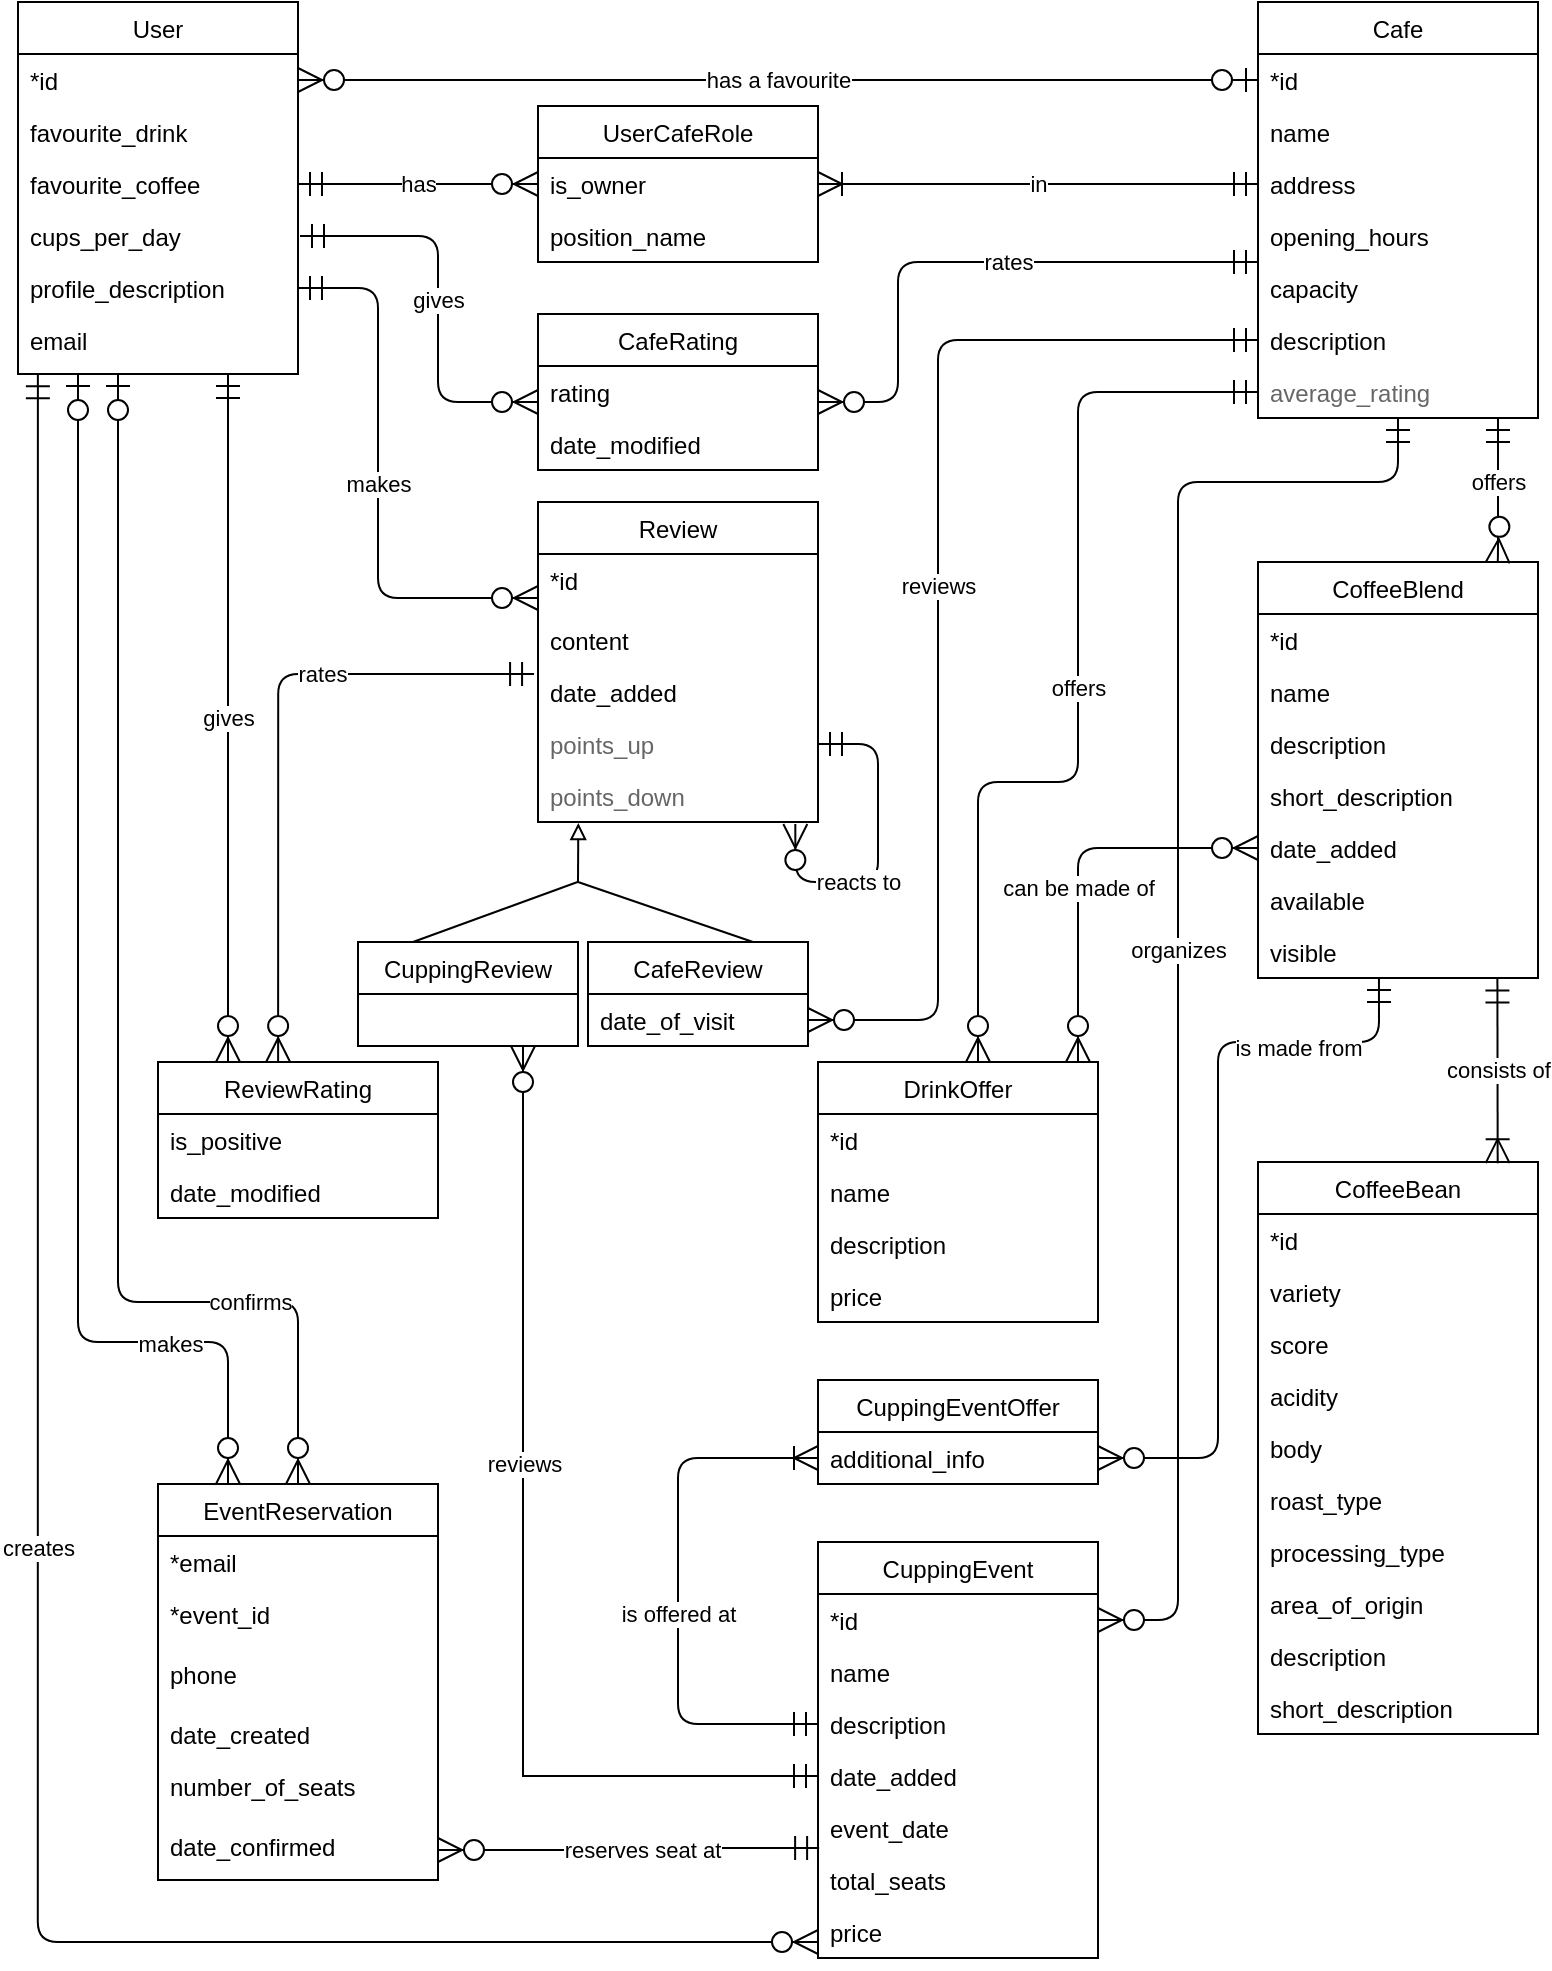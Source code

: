 <mxfile version="14.6.6" type="google"><diagram name="Page-1" id="c4acf3e9-155e-7222-9cf6-157b1a14988f"><mxGraphModel dx="1360" dy="802" grid="1" gridSize="10" guides="1" tooltips="1" connect="1" arrows="1" fold="1" page="1" pageScale="1" pageWidth="827" pageHeight="1169" background="#ffffff" math="0" shadow="0"><root><mxCell id="0"/><mxCell id="1" parent="0"/><mxCell id="50JKnT3aeyhwRLPUr6vI-13" style="edgeStyle=orthogonalEdgeStyle;rounded=1;orthogonalLoop=1;jettySize=auto;html=1;entryX=0.5;entryY=0;entryDx=0;entryDy=0;startArrow=ERzeroToOne;startFill=1;startSize=10;endArrow=ERzeroToMany;endFill=1;endSize=10;" parent="1" source="7lsXXd2nCeUwSdJHQIFF-2" target="50JKnT3aeyhwRLPUr6vI-5" edge="1"><mxGeometry relative="1" as="geometry"><Array as="points"><mxPoint x="70" y="670"/><mxPoint x="160" y="670"/></Array></mxGeometry></mxCell><mxCell id="50JKnT3aeyhwRLPUr6vI-15" value="confirms" style="edgeLabel;html=1;align=center;verticalAlign=middle;resizable=0;points=[];" parent="50JKnT3aeyhwRLPUr6vI-13" vertex="1" connectable="0"><mxGeometry x="0.65" y="-2" relative="1" as="geometry"><mxPoint x="-2.47" y="-2.0" as="offset"/></mxGeometry></mxCell><mxCell id="50JKnT3aeyhwRLPUr6vI-14" style="edgeStyle=orthogonalEdgeStyle;rounded=1;orthogonalLoop=1;jettySize=auto;html=1;entryX=0.25;entryY=0;entryDx=0;entryDy=0;startArrow=ERzeroToOne;startFill=1;startSize=10;endArrow=ERzeroToMany;endFill=1;endSize=10;" parent="1" source="7lsXXd2nCeUwSdJHQIFF-2" target="50JKnT3aeyhwRLPUr6vI-5" edge="1"><mxGeometry relative="1" as="geometry"><Array as="points"><mxPoint x="50" y="690"/><mxPoint x="125" y="690"/></Array></mxGeometry></mxCell><mxCell id="50JKnT3aeyhwRLPUr6vI-16" value="makes" style="edgeLabel;html=1;align=center;verticalAlign=middle;resizable=0;points=[];" parent="50JKnT3aeyhwRLPUr6vI-14" vertex="1" connectable="0"><mxGeometry x="0.594" y="-3" relative="1" as="geometry"><mxPoint x="28.12" y="-2" as="offset"/></mxGeometry></mxCell><mxCell id="7lsXXd2nCeUwSdJHQIFF-2" value="User" style="swimlane;fontStyle=0;childLayout=stackLayout;horizontal=1;startSize=26;fillColor=none;horizontalStack=0;resizeParent=1;resizeParentMax=0;resizeLast=0;collapsible=1;marginBottom=0;" parent="1" vertex="1"><mxGeometry x="20" y="20" width="140" height="186" as="geometry"/></mxCell><mxCell id="7lsXXd2nCeUwSdJHQIFF-3" value="*id" style="text;strokeColor=none;fillColor=none;align=left;verticalAlign=top;spacingLeft=4;spacingRight=4;overflow=hidden;rotatable=0;points=[[0,0.5],[1,0.5]];portConstraint=eastwest;" parent="7lsXXd2nCeUwSdJHQIFF-2" vertex="1"><mxGeometry y="26" width="140" height="26" as="geometry"/></mxCell><mxCell id="7lsXXd2nCeUwSdJHQIFF-5" value="favourite_drink" style="text;strokeColor=none;fillColor=none;align=left;verticalAlign=top;spacingLeft=4;spacingRight=4;overflow=hidden;rotatable=0;points=[[0,0.5],[1,0.5]];portConstraint=eastwest;" parent="7lsXXd2nCeUwSdJHQIFF-2" vertex="1"><mxGeometry y="52" width="140" height="26" as="geometry"/></mxCell><mxCell id="7lsXXd2nCeUwSdJHQIFF-6" value="favourite_coffee" style="text;strokeColor=none;fillColor=none;align=left;verticalAlign=top;spacingLeft=4;spacingRight=4;overflow=hidden;rotatable=0;points=[[0,0.5],[1,0.5]];portConstraint=eastwest;" parent="7lsXXd2nCeUwSdJHQIFF-2" vertex="1"><mxGeometry y="78" width="140" height="26" as="geometry"/></mxCell><mxCell id="7lsXXd2nCeUwSdJHQIFF-7" value="cups_per_day" style="text;strokeColor=none;fillColor=none;align=left;verticalAlign=top;spacingLeft=4;spacingRight=4;overflow=hidden;rotatable=0;points=[[0,0.5],[1,0.5]];portConstraint=eastwest;" parent="7lsXXd2nCeUwSdJHQIFF-2" vertex="1"><mxGeometry y="104" width="140" height="26" as="geometry"/></mxCell><mxCell id="7lsXXd2nCeUwSdJHQIFF-8" value="profile_description&#10;" style="text;strokeColor=none;fillColor=none;align=left;verticalAlign=top;spacingLeft=4;spacingRight=4;overflow=hidden;rotatable=0;points=[[0,0.5],[1,0.5]];portConstraint=eastwest;" parent="7lsXXd2nCeUwSdJHQIFF-2" vertex="1"><mxGeometry y="130" width="140" height="26" as="geometry"/></mxCell><mxCell id="50JKnT3aeyhwRLPUr6vI-21" value="email" style="text;strokeColor=none;fillColor=none;spacingLeft=4;spacingRight=4;overflow=hidden;rotatable=0;points=[[0,0.5],[1,0.5]];portConstraint=eastwest;fontSize=12;" parent="7lsXXd2nCeUwSdJHQIFF-2" vertex="1"><mxGeometry y="156" width="140" height="30" as="geometry"/></mxCell><mxCell id="7lsXXd2nCeUwSdJHQIFF-10" value="Cafe" style="swimlane;fontStyle=0;childLayout=stackLayout;horizontal=1;startSize=26;fillColor=none;horizontalStack=0;resizeParent=1;resizeParentMax=0;resizeLast=0;collapsible=1;marginBottom=0;" parent="1" vertex="1"><mxGeometry x="640" y="20" width="140" height="208" as="geometry"/></mxCell><mxCell id="7lsXXd2nCeUwSdJHQIFF-11" value="*id" style="text;strokeColor=none;fillColor=none;align=left;verticalAlign=top;spacingLeft=4;spacingRight=4;overflow=hidden;rotatable=0;points=[[0,0.5],[1,0.5]];portConstraint=eastwest;" parent="7lsXXd2nCeUwSdJHQIFF-10" vertex="1"><mxGeometry y="26" width="140" height="26" as="geometry"/></mxCell><mxCell id="7lsXXd2nCeUwSdJHQIFF-84" value="name" style="text;strokeColor=none;fillColor=none;align=left;verticalAlign=top;spacingLeft=4;spacingRight=4;overflow=hidden;rotatable=0;points=[[0,0.5],[1,0.5]];portConstraint=eastwest;" parent="7lsXXd2nCeUwSdJHQIFF-10" vertex="1"><mxGeometry y="52" width="140" height="26" as="geometry"/></mxCell><mxCell id="7lsXXd2nCeUwSdJHQIFF-12" value="address" style="text;strokeColor=none;fillColor=none;align=left;verticalAlign=top;spacingLeft=4;spacingRight=4;overflow=hidden;rotatable=0;points=[[0,0.5],[1,0.5]];portConstraint=eastwest;" parent="7lsXXd2nCeUwSdJHQIFF-10" vertex="1"><mxGeometry y="78" width="140" height="26" as="geometry"/></mxCell><mxCell id="7lsXXd2nCeUwSdJHQIFF-13" value="opening_hours" style="text;strokeColor=none;fillColor=none;align=left;verticalAlign=top;spacingLeft=4;spacingRight=4;overflow=hidden;rotatable=0;points=[[0,0.5],[1,0.5]];portConstraint=eastwest;" parent="7lsXXd2nCeUwSdJHQIFF-10" vertex="1"><mxGeometry y="104" width="140" height="26" as="geometry"/></mxCell><mxCell id="7lsXXd2nCeUwSdJHQIFF-14" value="capacity" style="text;strokeColor=none;fillColor=none;align=left;verticalAlign=top;spacingLeft=4;spacingRight=4;overflow=hidden;rotatable=0;points=[[0,0.5],[1,0.5]];portConstraint=eastwest;" parent="7lsXXd2nCeUwSdJHQIFF-10" vertex="1"><mxGeometry y="130" width="140" height="26" as="geometry"/></mxCell><mxCell id="7lsXXd2nCeUwSdJHQIFF-15" value="description" style="text;strokeColor=none;fillColor=none;align=left;verticalAlign=top;spacingLeft=4;spacingRight=4;overflow=hidden;rotatable=0;points=[[0,0.5],[1,0.5]];portConstraint=eastwest;" parent="7lsXXd2nCeUwSdJHQIFF-10" vertex="1"><mxGeometry y="156" width="140" height="26" as="geometry"/></mxCell><mxCell id="7lsXXd2nCeUwSdJHQIFF-16" value="average_rating" style="text;strokeColor=none;fillColor=none;align=left;verticalAlign=top;spacingLeft=4;spacingRight=4;overflow=hidden;rotatable=0;points=[[0,0.5],[1,0.5]];portConstraint=eastwest;labelBackgroundColor=none;fontColor=#666666;" parent="7lsXXd2nCeUwSdJHQIFF-10" vertex="1"><mxGeometry y="182" width="140" height="26" as="geometry"/></mxCell><mxCell id="7lsXXd2nCeUwSdJHQIFF-21" value="has a favourite" style="endArrow=ERzeroToOne;html=1;endSize=10;startArrow=ERzeroToMany;startSize=10;startFill=1;edgeStyle=orthogonalEdgeStyle;endFill=1;exitX=1;exitY=0.5;exitDx=0;exitDy=0;entryX=0;entryY=0.5;entryDx=0;entryDy=0;" parent="1" source="7lsXXd2nCeUwSdJHQIFF-3" target="7lsXXd2nCeUwSdJHQIFF-11" edge="1"><mxGeometry relative="1" as="geometry"><mxPoint x="190" y="260" as="sourcePoint"/><mxPoint x="350" y="260" as="targetPoint"/></mxGeometry></mxCell><mxCell id="7lsXXd2nCeUwSdJHQIFF-24" value="UserCafeRole" style="swimlane;fontStyle=0;childLayout=stackLayout;horizontal=1;startSize=26;fillColor=none;horizontalStack=0;resizeParent=1;resizeParentMax=0;resizeLast=0;collapsible=1;marginBottom=0;" parent="1" vertex="1"><mxGeometry x="280" y="72" width="140" height="78" as="geometry"/></mxCell><mxCell id="7lsXXd2nCeUwSdJHQIFF-25" value="is_owner" style="text;strokeColor=none;fillColor=none;align=left;verticalAlign=top;spacingLeft=4;spacingRight=4;overflow=hidden;rotatable=0;points=[[0,0.5],[1,0.5]];portConstraint=eastwest;" parent="7lsXXd2nCeUwSdJHQIFF-24" vertex="1"><mxGeometry y="26" width="140" height="26" as="geometry"/></mxCell><mxCell id="oNpslmsnGAm1RVCP6RWA-1" value="position_name" style="text;strokeColor=none;fillColor=none;align=left;verticalAlign=top;spacingLeft=4;spacingRight=4;overflow=hidden;rotatable=0;points=[[0,0.5],[1,0.5]];portConstraint=eastwest;" parent="7lsXXd2nCeUwSdJHQIFF-24" vertex="1"><mxGeometry y="52" width="140" height="26" as="geometry"/></mxCell><mxCell id="7lsXXd2nCeUwSdJHQIFF-34" value="has" style="endArrow=ERzeroToMany;html=1;edgeStyle=orthogonalEdgeStyle;entryX=0;entryY=0.5;entryDx=0;entryDy=0;exitX=1;exitY=0.5;exitDx=0;exitDy=0;endFill=1;startArrow=ERmandOne;startFill=0;endSize=10;startSize=10;" parent="1" source="7lsXXd2nCeUwSdJHQIFF-6" target="7lsXXd2nCeUwSdJHQIFF-25" edge="1"><mxGeometry relative="1" as="geometry"><mxPoint x="160" y="160" as="sourcePoint"/><mxPoint x="200" y="190" as="targetPoint"/><Array as="points"><mxPoint x="240" y="111"/><mxPoint x="240" y="111"/></Array></mxGeometry></mxCell><mxCell id="7lsXXd2nCeUwSdJHQIFF-37" value="in" style="endArrow=ERmandOne;html=1;edgeStyle=orthogonalEdgeStyle;entryX=0;entryY=0.5;entryDx=0;entryDy=0;exitX=1;exitY=0.5;exitDx=0;exitDy=0;startArrow=ERoneToMany;startFill=0;endFill=0;endSize=10;startSize=10;" parent="1" source="7lsXXd2nCeUwSdJHQIFF-25" target="7lsXXd2nCeUwSdJHQIFF-12" edge="1"><mxGeometry relative="1" as="geometry"><mxPoint x="390" y="200" as="sourcePoint"/><mxPoint x="224.667" y="173" as="targetPoint"/><Array as="points"><mxPoint x="500" y="111"/><mxPoint x="500" y="111"/></Array></mxGeometry></mxCell><mxCell id="7lsXXd2nCeUwSdJHQIFF-42" value="CafeRating" style="swimlane;fontStyle=0;childLayout=stackLayout;horizontal=1;startSize=26;fillColor=none;horizontalStack=0;resizeParent=1;resizeParentMax=0;resizeLast=0;collapsible=1;marginBottom=0;fontColor=#000000;" parent="1" vertex="1"><mxGeometry x="280" y="176" width="140" height="78" as="geometry"><mxRectangle x="290" y="190" width="90" height="26" as="alternateBounds"/></mxGeometry></mxCell><mxCell id="7lsXXd2nCeUwSdJHQIFF-43" value="rating" style="text;strokeColor=none;fillColor=none;align=left;verticalAlign=top;spacingLeft=4;spacingRight=4;overflow=hidden;rotatable=0;points=[[0,0.5],[1,0.5]];portConstraint=eastwest;" parent="7lsXXd2nCeUwSdJHQIFF-42" vertex="1"><mxGeometry y="26" width="140" height="26" as="geometry"/></mxCell><mxCell id="7lsXXd2nCeUwSdJHQIFF-44" value="date_modified&#10;" style="text;strokeColor=none;fillColor=none;align=left;verticalAlign=top;spacingLeft=4;spacingRight=4;overflow=hidden;rotatable=0;points=[[0,0.5],[1,0.5]];portConstraint=eastwest;" parent="7lsXXd2nCeUwSdJHQIFF-42" vertex="1"><mxGeometry y="52" width="140" height="26" as="geometry"/></mxCell><mxCell id="7lsXXd2nCeUwSdJHQIFF-46" value="gives" style="endArrow=ERzeroToMany;html=1;endSize=10;startArrow=ERmandOne;startSize=10;startFill=0;edgeStyle=orthogonalEdgeStyle;endFill=1;" parent="1" edge="1"><mxGeometry relative="1" as="geometry"><mxPoint x="161" y="137" as="sourcePoint"/><mxPoint x="280" y="220" as="targetPoint"/><Array as="points"><mxPoint x="161" y="137"/><mxPoint x="230" y="137"/><mxPoint x="230" y="220"/></Array></mxGeometry></mxCell><mxCell id="7lsXXd2nCeUwSdJHQIFF-50" value="rates" style="endArrow=ERmandOne;html=1;endSize=10;startArrow=ERzeroToMany;startSize=10;startFill=1;edgeStyle=orthogonalEdgeStyle;endFill=0;" parent="1" source="7lsXXd2nCeUwSdJHQIFF-43" edge="1"><mxGeometry x="0.133" relative="1" as="geometry"><mxPoint x="430" y="220" as="sourcePoint"/><mxPoint x="640" y="150" as="targetPoint"/><Array as="points"><mxPoint x="460" y="220"/><mxPoint x="460" y="150"/></Array><mxPoint as="offset"/></mxGeometry></mxCell><mxCell id="7lsXXd2nCeUwSdJHQIFF-54" value="Review" style="swimlane;fontStyle=0;childLayout=stackLayout;horizontal=1;startSize=26;fillColor=none;horizontalStack=0;resizeParent=1;resizeParentMax=0;resizeLast=0;collapsible=1;marginBottom=0;fontColor=#000000;" parent="1" vertex="1"><mxGeometry x="280" y="270" width="140" height="160" as="geometry"/></mxCell><mxCell id="NLMZkzsfC9Foh9fK_GJE-38" value="*id" style="text;strokeColor=none;fillColor=none;spacingLeft=4;spacingRight=4;overflow=hidden;rotatable=0;points=[[0,0.5],[1,0.5]];portConstraint=eastwest;fontSize=12;" parent="7lsXXd2nCeUwSdJHQIFF-54" vertex="1"><mxGeometry y="26" width="140" height="30" as="geometry"/></mxCell><mxCell id="7lsXXd2nCeUwSdJHQIFF-55" value="content" style="text;strokeColor=none;fillColor=none;align=left;verticalAlign=top;spacingLeft=4;spacingRight=4;overflow=hidden;rotatable=0;points=[[0,0.5],[1,0.5]];portConstraint=eastwest;" parent="7lsXXd2nCeUwSdJHQIFF-54" vertex="1"><mxGeometry y="56" width="140" height="26" as="geometry"/></mxCell><mxCell id="7lsXXd2nCeUwSdJHQIFF-56" value="date_added" style="text;strokeColor=none;fillColor=none;align=left;verticalAlign=top;spacingLeft=4;spacingRight=4;overflow=hidden;rotatable=0;points=[[0,0.5],[1,0.5]];portConstraint=eastwest;" parent="7lsXXd2nCeUwSdJHQIFF-54" vertex="1"><mxGeometry y="82" width="140" height="26" as="geometry"/></mxCell><mxCell id="7lsXXd2nCeUwSdJHQIFF-82" value="points_up&#10;" style="text;strokeColor=none;fillColor=none;align=left;verticalAlign=top;spacingLeft=4;spacingRight=4;overflow=hidden;rotatable=0;points=[[0,0.5],[1,0.5]];portConstraint=eastwest;fontColor=#666666;" parent="7lsXXd2nCeUwSdJHQIFF-54" vertex="1"><mxGeometry y="108" width="140" height="26" as="geometry"/></mxCell><mxCell id="7lsXXd2nCeUwSdJHQIFF-83" value="points_down" style="text;strokeColor=none;fillColor=none;align=left;verticalAlign=top;spacingLeft=4;spacingRight=4;overflow=hidden;rotatable=0;points=[[0,0.5],[1,0.5]];portConstraint=eastwest;fontColor=#666666;" parent="7lsXXd2nCeUwSdJHQIFF-54" vertex="1"><mxGeometry y="134" width="140" height="26" as="geometry"/></mxCell><mxCell id="7lsXXd2nCeUwSdJHQIFF-65" value="reacts to" style="endArrow=ERzeroToMany;html=1;endSize=10;startArrow=ERmandOne;startSize=10;startFill=0;edgeStyle=orthogonalEdgeStyle;endFill=1;entryX=0.919;entryY=1.038;entryDx=0;entryDy=0;entryPerimeter=0;" parent="7lsXXd2nCeUwSdJHQIFF-54" target="7lsXXd2nCeUwSdJHQIFF-83" edge="1"><mxGeometry x="0.288" relative="1" as="geometry"><mxPoint x="140" y="121" as="sourcePoint"/><mxPoint x="40" y="157" as="targetPoint"/><Array as="points"><mxPoint x="140" y="121"/><mxPoint x="170" y="121"/><mxPoint x="170" y="190"/><mxPoint x="129" y="190"/></Array><mxPoint as="offset"/></mxGeometry></mxCell><mxCell id="7lsXXd2nCeUwSdJHQIFF-59" value="makes" style="endArrow=ERzeroToMany;html=1;endSize=10;startArrow=ERmandOne;startSize=10;startFill=0;edgeStyle=orthogonalEdgeStyle;endFill=1;exitX=1;exitY=0.5;exitDx=0;exitDy=0;" parent="1" source="7lsXXd2nCeUwSdJHQIFF-8" edge="1"><mxGeometry relative="1" as="geometry"><mxPoint x="100.167" y="349.833" as="sourcePoint"/><mxPoint x="280" y="318" as="targetPoint"/><Array as="points"><mxPoint x="200" y="163"/><mxPoint x="200" y="318"/></Array></mxGeometry></mxCell><mxCell id="7lsXXd2nCeUwSdJHQIFF-62" value="reviews" style="endArrow=ERmandOne;html=1;endSize=10;startArrow=ERzeroToMany;startSize=10;startFill=1;endFill=0;entryX=0;entryY=0.5;entryDx=0;entryDy=0;exitX=1;exitY=0.5;exitDx=0;exitDy=0;edgeStyle=orthogonalEdgeStyle;" parent="1" source="oNpslmsnGAm1RVCP6RWA-8" target="7lsXXd2nCeUwSdJHQIFF-15" edge="1"><mxGeometry relative="1" as="geometry"><mxPoint x="470" y="318" as="sourcePoint"/><mxPoint x="560.167" y="231.667" as="targetPoint"/><Array as="points"><mxPoint x="480" y="529"/><mxPoint x="480" y="189"/></Array></mxGeometry></mxCell><mxCell id="7lsXXd2nCeUwSdJHQIFF-68" value="ReviewRating" style="swimlane;fontStyle=0;childLayout=stackLayout;horizontal=1;startSize=26;fillColor=none;horizontalStack=0;resizeParent=1;resizeParentMax=0;resizeLast=0;collapsible=1;marginBottom=0;fontColor=#000000;" parent="1" vertex="1"><mxGeometry x="90" y="550" width="140" height="78" as="geometry"><mxRectangle x="70" y="560" width="110" height="26" as="alternateBounds"/></mxGeometry></mxCell><mxCell id="7lsXXd2nCeUwSdJHQIFF-69" value="is_positive" style="text;strokeColor=none;fillColor=none;align=left;verticalAlign=top;spacingLeft=4;spacingRight=4;overflow=hidden;rotatable=0;points=[[0,0.5],[1,0.5]];portConstraint=eastwest;" parent="7lsXXd2nCeUwSdJHQIFF-68" vertex="1"><mxGeometry y="26" width="140" height="26" as="geometry"/></mxCell><mxCell id="7lsXXd2nCeUwSdJHQIFF-70" value="date_modified" style="text;strokeColor=none;fillColor=none;align=left;verticalAlign=top;spacingLeft=4;spacingRight=4;overflow=hidden;rotatable=0;points=[[0,0.5],[1,0.5]];portConstraint=eastwest;" parent="7lsXXd2nCeUwSdJHQIFF-68" vertex="1"><mxGeometry y="52" width="140" height="26" as="geometry"/></mxCell><mxCell id="7lsXXd2nCeUwSdJHQIFF-72" value="gives" style="endArrow=ERzeroToMany;html=1;endSize=10;startArrow=ERmandOne;startSize=10;startFill=0;edgeStyle=orthogonalEdgeStyle;endFill=1;entryX=0.25;entryY=0;entryDx=0;entryDy=0;exitX=0.75;exitY=1;exitDx=0;exitDy=0;" parent="1" source="7lsXXd2nCeUwSdJHQIFF-2" target="7lsXXd2nCeUwSdJHQIFF-68" edge="1"><mxGeometry relative="1" as="geometry"><mxPoint x="125" y="210" as="sourcePoint"/><mxPoint x="120" y="522" as="targetPoint"/><Array as="points"/></mxGeometry></mxCell><mxCell id="7lsXXd2nCeUwSdJHQIFF-79" value="rates" style="endArrow=ERzeroToMany;html=1;endSize=10;startArrow=ERmandOne;startSize=10;startFill=0;edgeStyle=orthogonalEdgeStyle;endFill=1;exitX=-0.014;exitY=-0.077;exitDx=0;exitDy=0;exitPerimeter=0;entryX=0.429;entryY=0;entryDx=0;entryDy=0;entryPerimeter=0;" parent="1" target="7lsXXd2nCeUwSdJHQIFF-68" edge="1"><mxGeometry x="-0.342" relative="1" as="geometry"><mxPoint x="278.04" y="355.998" as="sourcePoint"/><mxPoint x="150" y="530" as="targetPoint"/><Array as="points"><mxPoint x="150" y="356"/></Array><mxPoint as="offset"/></mxGeometry></mxCell><mxCell id="7lsXXd2nCeUwSdJHQIFF-87" value="CoffeeBlend" style="swimlane;fontStyle=0;childLayout=stackLayout;horizontal=1;startSize=26;fillColor=none;horizontalStack=0;resizeParent=1;resizeParentMax=0;resizeLast=0;collapsible=1;marginBottom=0;fontColor=#000000;" parent="1" vertex="1"><mxGeometry x="640" y="300" width="140" height="208" as="geometry"/></mxCell><mxCell id="7lsXXd2nCeUwSdJHQIFF-91" value="*id" style="text;strokeColor=none;fillColor=none;align=left;verticalAlign=top;spacingLeft=4;spacingRight=4;overflow=hidden;rotatable=0;points=[[0,0.5],[1,0.5]];portConstraint=eastwest;" parent="7lsXXd2nCeUwSdJHQIFF-87" vertex="1"><mxGeometry y="26" width="140" height="26" as="geometry"/></mxCell><mxCell id="7lsXXd2nCeUwSdJHQIFF-88" value="name" style="text;strokeColor=none;fillColor=none;align=left;verticalAlign=top;spacingLeft=4;spacingRight=4;overflow=hidden;rotatable=0;points=[[0,0.5],[1,0.5]];portConstraint=eastwest;" parent="7lsXXd2nCeUwSdJHQIFF-87" vertex="1"><mxGeometry y="52" width="140" height="26" as="geometry"/></mxCell><mxCell id="7lsXXd2nCeUwSdJHQIFF-89" value="description&#10;" style="text;strokeColor=none;fillColor=none;align=left;verticalAlign=top;spacingLeft=4;spacingRight=4;overflow=hidden;rotatable=0;points=[[0,0.5],[1,0.5]];portConstraint=eastwest;" parent="7lsXXd2nCeUwSdJHQIFF-87" vertex="1"><mxGeometry y="78" width="140" height="26" as="geometry"/></mxCell><mxCell id="7lsXXd2nCeUwSdJHQIFF-90" value="short_description&#10;" style="text;strokeColor=none;fillColor=none;align=left;verticalAlign=top;spacingLeft=4;spacingRight=4;overflow=hidden;rotatable=0;points=[[0,0.5],[1,0.5]];portConstraint=eastwest;" parent="7lsXXd2nCeUwSdJHQIFF-87" vertex="1"><mxGeometry y="104" width="140" height="26" as="geometry"/></mxCell><mxCell id="7lsXXd2nCeUwSdJHQIFF-92" value="date_added" style="text;strokeColor=none;fillColor=none;align=left;verticalAlign=top;spacingLeft=4;spacingRight=4;overflow=hidden;rotatable=0;points=[[0,0.5],[1,0.5]];portConstraint=eastwest;" parent="7lsXXd2nCeUwSdJHQIFF-87" vertex="1"><mxGeometry y="130" width="140" height="26" as="geometry"/></mxCell><mxCell id="7lsXXd2nCeUwSdJHQIFF-93" value="available" style="text;strokeColor=none;fillColor=none;align=left;verticalAlign=top;spacingLeft=4;spacingRight=4;overflow=hidden;rotatable=0;points=[[0,0.5],[1,0.5]];portConstraint=eastwest;" parent="7lsXXd2nCeUwSdJHQIFF-87" vertex="1"><mxGeometry y="156" width="140" height="26" as="geometry"/></mxCell><mxCell id="7lsXXd2nCeUwSdJHQIFF-94" value="visible" style="text;strokeColor=none;fillColor=none;align=left;verticalAlign=top;spacingLeft=4;spacingRight=4;overflow=hidden;rotatable=0;points=[[0,0.5],[1,0.5]];portConstraint=eastwest;" parent="7lsXXd2nCeUwSdJHQIFF-87" vertex="1"><mxGeometry y="182" width="140" height="26" as="geometry"/></mxCell><mxCell id="7lsXXd2nCeUwSdJHQIFF-95" value="CoffeeBean" style="swimlane;fontStyle=0;childLayout=stackLayout;horizontal=1;startSize=26;fillColor=none;horizontalStack=0;resizeParent=1;resizeParentMax=0;resizeLast=0;collapsible=1;marginBottom=0;fontColor=#000000;" parent="1" vertex="1"><mxGeometry x="640" y="600" width="140" height="286" as="geometry"/></mxCell><mxCell id="7lsXXd2nCeUwSdJHQIFF-96" value="*id" style="text;strokeColor=none;fillColor=none;align=left;verticalAlign=top;spacingLeft=4;spacingRight=4;overflow=hidden;rotatable=0;points=[[0,0.5],[1,0.5]];portConstraint=eastwest;" parent="7lsXXd2nCeUwSdJHQIFF-95" vertex="1"><mxGeometry y="26" width="140" height="26" as="geometry"/></mxCell><mxCell id="7lsXXd2nCeUwSdJHQIFF-97" value="variety" style="text;strokeColor=none;fillColor=none;align=left;verticalAlign=top;spacingLeft=4;spacingRight=4;overflow=hidden;rotatable=0;points=[[0,0.5],[1,0.5]];portConstraint=eastwest;" parent="7lsXXd2nCeUwSdJHQIFF-95" vertex="1"><mxGeometry y="52" width="140" height="26" as="geometry"/></mxCell><mxCell id="7lsXXd2nCeUwSdJHQIFF-98" value="score" style="text;strokeColor=none;fillColor=none;align=left;verticalAlign=top;spacingLeft=4;spacingRight=4;overflow=hidden;rotatable=0;points=[[0,0.5],[1,0.5]];portConstraint=eastwest;" parent="7lsXXd2nCeUwSdJHQIFF-95" vertex="1"><mxGeometry y="78" width="140" height="26" as="geometry"/></mxCell><mxCell id="7lsXXd2nCeUwSdJHQIFF-99" value="acidity" style="text;strokeColor=none;fillColor=none;align=left;verticalAlign=top;spacingLeft=4;spacingRight=4;overflow=hidden;rotatable=0;points=[[0,0.5],[1,0.5]];portConstraint=eastwest;" parent="7lsXXd2nCeUwSdJHQIFF-95" vertex="1"><mxGeometry y="104" width="140" height="26" as="geometry"/></mxCell><mxCell id="7lsXXd2nCeUwSdJHQIFF-100" value="body" style="text;strokeColor=none;fillColor=none;align=left;verticalAlign=top;spacingLeft=4;spacingRight=4;overflow=hidden;rotatable=0;points=[[0,0.5],[1,0.5]];portConstraint=eastwest;" parent="7lsXXd2nCeUwSdJHQIFF-95" vertex="1"><mxGeometry y="130" width="140" height="26" as="geometry"/></mxCell><mxCell id="7lsXXd2nCeUwSdJHQIFF-101" value="roast_type" style="text;strokeColor=none;fillColor=none;align=left;verticalAlign=top;spacingLeft=4;spacingRight=4;overflow=hidden;rotatable=0;points=[[0,0.5],[1,0.5]];portConstraint=eastwest;" parent="7lsXXd2nCeUwSdJHQIFF-95" vertex="1"><mxGeometry y="156" width="140" height="26" as="geometry"/></mxCell><mxCell id="7lsXXd2nCeUwSdJHQIFF-102" value="processing_type" style="text;strokeColor=none;fillColor=none;align=left;verticalAlign=top;spacingLeft=4;spacingRight=4;overflow=hidden;rotatable=0;points=[[0,0.5],[1,0.5]];portConstraint=eastwest;" parent="7lsXXd2nCeUwSdJHQIFF-95" vertex="1"><mxGeometry y="182" width="140" height="26" as="geometry"/></mxCell><mxCell id="7lsXXd2nCeUwSdJHQIFF-103" value="area_of_origin" style="text;strokeColor=none;fillColor=none;align=left;verticalAlign=top;spacingLeft=4;spacingRight=4;overflow=hidden;rotatable=0;points=[[0,0.5],[1,0.5]];portConstraint=eastwest;" parent="7lsXXd2nCeUwSdJHQIFF-95" vertex="1"><mxGeometry y="208" width="140" height="26" as="geometry"/></mxCell><mxCell id="7lsXXd2nCeUwSdJHQIFF-104" value="description" style="text;strokeColor=none;fillColor=none;align=left;verticalAlign=top;spacingLeft=4;spacingRight=4;overflow=hidden;rotatable=0;points=[[0,0.5],[1,0.5]];portConstraint=eastwest;" parent="7lsXXd2nCeUwSdJHQIFF-95" vertex="1"><mxGeometry y="234" width="140" height="26" as="geometry"/></mxCell><mxCell id="7lsXXd2nCeUwSdJHQIFF-105" value="short_description" style="text;strokeColor=none;fillColor=none;align=left;verticalAlign=top;spacingLeft=4;spacingRight=4;overflow=hidden;rotatable=0;points=[[0,0.5],[1,0.5]];portConstraint=eastwest;" parent="7lsXXd2nCeUwSdJHQIFF-95" vertex="1"><mxGeometry y="260" width="140" height="26" as="geometry"/></mxCell><mxCell id="7lsXXd2nCeUwSdJHQIFF-106" value="DrinkOffer" style="swimlane;fontStyle=0;childLayout=stackLayout;horizontal=1;startSize=26;fillColor=none;horizontalStack=0;resizeParent=1;resizeParentMax=0;resizeLast=0;collapsible=1;marginBottom=0;fontColor=#000000;" parent="1" vertex="1"><mxGeometry x="420" y="550" width="140" height="130" as="geometry"/></mxCell><mxCell id="7lsXXd2nCeUwSdJHQIFF-107" value="*id" style="text;strokeColor=none;fillColor=none;align=left;verticalAlign=top;spacingLeft=4;spacingRight=4;overflow=hidden;rotatable=0;points=[[0,0.5],[1,0.5]];portConstraint=eastwest;" parent="7lsXXd2nCeUwSdJHQIFF-106" vertex="1"><mxGeometry y="26" width="140" height="26" as="geometry"/></mxCell><mxCell id="7lsXXd2nCeUwSdJHQIFF-108" value="name" style="text;strokeColor=none;fillColor=none;align=left;verticalAlign=top;spacingLeft=4;spacingRight=4;overflow=hidden;rotatable=0;points=[[0,0.5],[1,0.5]];portConstraint=eastwest;" parent="7lsXXd2nCeUwSdJHQIFF-106" vertex="1"><mxGeometry y="52" width="140" height="26" as="geometry"/></mxCell><mxCell id="7lsXXd2nCeUwSdJHQIFF-109" value="description" style="text;strokeColor=none;fillColor=none;align=left;verticalAlign=top;spacingLeft=4;spacingRight=4;overflow=hidden;rotatable=0;points=[[0,0.5],[1,0.5]];portConstraint=eastwest;" parent="7lsXXd2nCeUwSdJHQIFF-106" vertex="1"><mxGeometry y="78" width="140" height="26" as="geometry"/></mxCell><mxCell id="7lsXXd2nCeUwSdJHQIFF-110" value="price" style="text;strokeColor=none;fillColor=none;align=left;verticalAlign=top;spacingLeft=4;spacingRight=4;overflow=hidden;rotatable=0;points=[[0,0.5],[1,0.5]];portConstraint=eastwest;" parent="7lsXXd2nCeUwSdJHQIFF-106" vertex="1"><mxGeometry y="104" width="140" height="26" as="geometry"/></mxCell><mxCell id="7lsXXd2nCeUwSdJHQIFF-115" value="CuppingEvent" style="swimlane;fontStyle=0;childLayout=stackLayout;horizontal=1;startSize=26;fillColor=none;horizontalStack=0;resizeParent=1;resizeParentMax=0;resizeLast=0;collapsible=1;marginBottom=0;fontColor=#000000;" parent="1" vertex="1"><mxGeometry x="420" y="790" width="140" height="208" as="geometry"/></mxCell><mxCell id="7lsXXd2nCeUwSdJHQIFF-116" value="*id" style="text;strokeColor=none;fillColor=none;align=left;verticalAlign=top;spacingLeft=4;spacingRight=4;overflow=hidden;rotatable=0;points=[[0,0.5],[1,0.5]];portConstraint=eastwest;" parent="7lsXXd2nCeUwSdJHQIFF-115" vertex="1"><mxGeometry y="26" width="140" height="26" as="geometry"/></mxCell><mxCell id="7lsXXd2nCeUwSdJHQIFF-117" value="name" style="text;strokeColor=none;fillColor=none;align=left;verticalAlign=top;spacingLeft=4;spacingRight=4;overflow=hidden;rotatable=0;points=[[0,0.5],[1,0.5]];portConstraint=eastwest;" parent="7lsXXd2nCeUwSdJHQIFF-115" vertex="1"><mxGeometry y="52" width="140" height="26" as="geometry"/></mxCell><mxCell id="7lsXXd2nCeUwSdJHQIFF-118" value="description&#10;" style="text;strokeColor=none;fillColor=none;align=left;verticalAlign=top;spacingLeft=4;spacingRight=4;overflow=hidden;rotatable=0;points=[[0,0.5],[1,0.5]];portConstraint=eastwest;" parent="7lsXXd2nCeUwSdJHQIFF-115" vertex="1"><mxGeometry y="78" width="140" height="26" as="geometry"/></mxCell><mxCell id="7lsXXd2nCeUwSdJHQIFF-119" value="date_added" style="text;strokeColor=none;fillColor=none;align=left;verticalAlign=top;spacingLeft=4;spacingRight=4;overflow=hidden;rotatable=0;points=[[0,0.5],[1,0.5]];portConstraint=eastwest;" parent="7lsXXd2nCeUwSdJHQIFF-115" vertex="1"><mxGeometry y="104" width="140" height="26" as="geometry"/></mxCell><mxCell id="7lsXXd2nCeUwSdJHQIFF-120" value="event_date" style="text;strokeColor=none;fillColor=none;align=left;verticalAlign=top;spacingLeft=4;spacingRight=4;overflow=hidden;rotatable=0;points=[[0,0.5],[1,0.5]];portConstraint=eastwest;" parent="7lsXXd2nCeUwSdJHQIFF-115" vertex="1"><mxGeometry y="130" width="140" height="26" as="geometry"/></mxCell><mxCell id="7lsXXd2nCeUwSdJHQIFF-121" value="total_seats" style="text;strokeColor=none;fillColor=none;align=left;verticalAlign=top;spacingLeft=4;spacingRight=4;overflow=hidden;rotatable=0;points=[[0,0.5],[1,0.5]];portConstraint=eastwest;" parent="7lsXXd2nCeUwSdJHQIFF-115" vertex="1"><mxGeometry y="156" width="140" height="26" as="geometry"/></mxCell><mxCell id="7lsXXd2nCeUwSdJHQIFF-122" value="price" style="text;strokeColor=none;fillColor=none;align=left;verticalAlign=top;spacingLeft=4;spacingRight=4;overflow=hidden;rotatable=0;points=[[0,0.5],[1,0.5]];portConstraint=eastwest;" parent="7lsXXd2nCeUwSdJHQIFF-115" vertex="1"><mxGeometry y="182" width="140" height="26" as="geometry"/></mxCell><mxCell id="7lsXXd2nCeUwSdJHQIFF-127" value="CuppingEventOffer" style="swimlane;fontStyle=0;childLayout=stackLayout;horizontal=1;startSize=26;fillColor=none;horizontalStack=0;resizeParent=1;resizeParentMax=0;resizeLast=0;collapsible=1;marginBottom=0;fontColor=#000000;" parent="1" vertex="1"><mxGeometry x="420" y="709" width="140" height="52" as="geometry"/></mxCell><mxCell id="7lsXXd2nCeUwSdJHQIFF-128" value="additional_info" style="text;strokeColor=none;fillColor=none;align=left;verticalAlign=top;spacingLeft=4;spacingRight=4;overflow=hidden;rotatable=0;points=[[0,0.5],[1,0.5]];portConstraint=eastwest;" parent="7lsXXd2nCeUwSdJHQIFF-127" vertex="1"><mxGeometry y="26" width="140" height="26" as="geometry"/></mxCell><mxCell id="7lsXXd2nCeUwSdJHQIFF-131" value="offers" style="endArrow=ERzeroToMany;html=1;endSize=10;startArrow=ERmandOne;startSize=10;startFill=0;edgeStyle=orthogonalEdgeStyle;endFill=1;entryX=0.856;entryY=0.002;entryDx=0;entryDy=0;entryPerimeter=0;" parent="1" target="7lsXXd2nCeUwSdJHQIFF-87" edge="1"><mxGeometry x="-0.116" relative="1" as="geometry"><mxPoint x="760" y="228" as="sourcePoint"/><mxPoint x="760" y="290" as="targetPoint"/><Array as="points"><mxPoint x="760" y="297"/></Array><mxPoint as="offset"/></mxGeometry></mxCell><mxCell id="7lsXXd2nCeUwSdJHQIFF-134" value="offers" style="endArrow=ERmandOne;html=1;endSize=10;startArrow=ERzeroToMany;startSize=10;startFill=1;edgeStyle=orthogonalEdgeStyle;endFill=0;entryX=0;entryY=0.5;entryDx=0;entryDy=0;" parent="1" target="7lsXXd2nCeUwSdJHQIFF-16" edge="1"><mxGeometry relative="1" as="geometry"><mxPoint x="500" y="550" as="sourcePoint"/><mxPoint x="623.167" y="339.833" as="targetPoint"/><Array as="points"><mxPoint x="500" y="410"/><mxPoint x="550" y="410"/><mxPoint x="550" y="215"/></Array></mxGeometry></mxCell><mxCell id="7lsXXd2nCeUwSdJHQIFF-137" value="organizes" style="endArrow=ERmandOne;html=1;endSize=10;startArrow=ERzeroToMany;startSize=10;startFill=1;edgeStyle=orthogonalEdgeStyle;endFill=0;exitX=1;exitY=0.5;exitDx=0;exitDy=0;" parent="1" source="7lsXXd2nCeUwSdJHQIFF-116" target="7lsXXd2nCeUwSdJHQIFF-16" edge="1"><mxGeometry relative="1" as="geometry"><mxPoint x="621" y="830" as="sourcePoint"/><mxPoint x="700.167" y="240.667" as="targetPoint"/><Array as="points"><mxPoint x="600" y="829"/><mxPoint x="600" y="260"/><mxPoint x="710" y="260"/></Array></mxGeometry></mxCell><mxCell id="7lsXXd2nCeUwSdJHQIFF-140" value="creates" style="endArrow=ERzeroToMany;html=1;endSize=10;startArrow=ERmandOne;startSize=10;startFill=0;edgeStyle=orthogonalEdgeStyle;endFill=1;exitX=0.071;exitY=1.004;exitDx=0;exitDy=0;exitPerimeter=0;" parent="1" source="50JKnT3aeyhwRLPUr6vI-21" edge="1"><mxGeometry relative="1" as="geometry"><mxPoint x="30" y="220" as="sourcePoint"/><mxPoint x="420" y="990" as="targetPoint"/><Array as="points"><mxPoint x="30" y="990"/></Array></mxGeometry></mxCell><mxCell id="7lsXXd2nCeUwSdJHQIFF-149" value="consists of" style="endArrow=ERoneToMany;html=1;endSize=10;startArrow=ERmandOne;startSize=10;startFill=0;endFill=0;exitX=0.855;exitY=1.01;exitDx=0;exitDy=0;exitPerimeter=0;entryX=0.856;entryY=0.002;entryDx=0;entryDy=0;entryPerimeter=0;" parent="1" source="7lsXXd2nCeUwSdJHQIFF-94" target="7lsXXd2nCeUwSdJHQIFF-95" edge="1"><mxGeometry relative="1" as="geometry"><mxPoint x="757" y="520" as="sourcePoint"/><mxPoint x="760" y="590" as="targetPoint"/></mxGeometry></mxCell><mxCell id="7lsXXd2nCeUwSdJHQIFF-152" value="" style="endArrow=ERoneToMany;html=1;endSize=10;startArrow=ERmandOne;startSize=10;startFill=0;edgeStyle=orthogonalEdgeStyle;endFill=0;entryX=0;entryY=0.5;entryDx=0;entryDy=0;exitX=0;exitY=0.5;exitDx=0;exitDy=0;" parent="1" source="7lsXXd2nCeUwSdJHQIFF-118" target="7lsXXd2nCeUwSdJHQIFF-128" edge="1"><mxGeometry relative="1" as="geometry"><mxPoint x="600" y="950" as="sourcePoint"/><mxPoint x="640" y="920" as="targetPoint"/><Array as="points"><mxPoint x="350" y="881"/><mxPoint x="350" y="748"/></Array></mxGeometry></mxCell><mxCell id="NLMZkzsfC9Foh9fK_GJE-1" value="is offered at" style="edgeLabel;html=1;align=center;verticalAlign=middle;resizable=0;points=[];" parent="7lsXXd2nCeUwSdJHQIFF-152" vertex="1" connectable="0"><mxGeometry x="-0.084" relative="1" as="geometry"><mxPoint as="offset"/></mxGeometry></mxCell><mxCell id="7lsXXd2nCeUwSdJHQIFF-155" value="" style="endArrow=ERzeroToMany;html=1;endSize=10;startArrow=ERmandOne;startSize=10;startFill=0;edgeStyle=orthogonalEdgeStyle;endFill=1;entryX=1;entryY=0.5;entryDx=0;entryDy=0;exitX=0.432;exitY=1;exitDx=0;exitDy=0;exitPerimeter=0;" parent="1" source="7lsXXd2nCeUwSdJHQIFF-94" target="7lsXXd2nCeUwSdJHQIFF-128" edge="1"><mxGeometry relative="1" as="geometry"><mxPoint x="700" y="530" as="sourcePoint"/><mxPoint x="760" y="883" as="targetPoint"/><Array as="points"><mxPoint x="701" y="540"/><mxPoint x="620" y="540"/><mxPoint x="620" y="748"/></Array></mxGeometry></mxCell><mxCell id="NLMZkzsfC9Foh9fK_GJE-2" value="is made from" style="edgeLabel;html=1;align=center;verticalAlign=middle;resizable=0;points=[];" parent="7lsXXd2nCeUwSdJHQIFF-155" vertex="1" connectable="0"><mxGeometry x="-0.204" y="2" relative="1" as="geometry"><mxPoint x="38" y="-36.5" as="offset"/></mxGeometry></mxCell><mxCell id="7lsXXd2nCeUwSdJHQIFF-158" value="can be made of" style="endArrow=ERzeroToMany;html=1;endSize=10;startArrow=ERzeroToMany;startSize=10;startFill=1;edgeStyle=orthogonalEdgeStyle;endFill=1;entryX=0;entryY=0.5;entryDx=0;entryDy=0;" parent="1" target="7lsXXd2nCeUwSdJHQIFF-92" edge="1"><mxGeometry x="-0.118" relative="1" as="geometry"><mxPoint x="550" y="550" as="sourcePoint"/><mxPoint x="1020" y="520" as="targetPoint"/><Array as="points"><mxPoint x="550" y="443"/></Array><mxPoint as="offset"/></mxGeometry></mxCell><mxCell id="oNpslmsnGAm1RVCP6RWA-5" value="CafeReview" style="swimlane;fontStyle=0;childLayout=stackLayout;horizontal=1;startSize=26;fillColor=none;horizontalStack=0;resizeParent=1;resizeParentMax=0;resizeLast=0;collapsible=1;marginBottom=0;fontColor=#000000;" parent="1" vertex="1"><mxGeometry x="305" y="490" width="110" height="52" as="geometry"/></mxCell><mxCell id="oNpslmsnGAm1RVCP6RWA-8" value="date_of_visit" style="text;strokeColor=none;fillColor=none;align=left;verticalAlign=top;spacingLeft=4;spacingRight=4;overflow=hidden;rotatable=0;points=[[0,0.5],[1,0.5]];portConstraint=eastwest;" parent="oNpslmsnGAm1RVCP6RWA-5" vertex="1"><mxGeometry y="26" width="110" height="26" as="geometry"/></mxCell><mxCell id="oNpslmsnGAm1RVCP6RWA-18" style="edgeStyle=orthogonalEdgeStyle;rounded=0;orthogonalLoop=1;jettySize=auto;html=1;exitX=0.75;exitY=1;exitDx=0;exitDy=0;entryX=0;entryY=0.5;entryDx=0;entryDy=0;startArrow=ERzeroToMany;startFill=1;startSize=10;endArrow=ERmandOne;endFill=0;endSize=10;" parent="1" source="oNpslmsnGAm1RVCP6RWA-12" target="7lsXXd2nCeUwSdJHQIFF-119" edge="1"><mxGeometry relative="1" as="geometry"/></mxCell><mxCell id="oNpslmsnGAm1RVCP6RWA-19" value="reviews" style="edgeLabel;html=1;align=center;verticalAlign=middle;resizable=0;points=[];" parent="oNpslmsnGAm1RVCP6RWA-18" vertex="1" connectable="0"><mxGeometry x="-0.184" relative="1" as="geometry"><mxPoint as="offset"/></mxGeometry></mxCell><mxCell id="oNpslmsnGAm1RVCP6RWA-12" value="CuppingReview" style="swimlane;fontStyle=0;childLayout=stackLayout;horizontal=1;startSize=26;fillColor=none;horizontalStack=0;resizeParent=1;resizeParentMax=0;resizeLast=0;collapsible=1;marginBottom=0;fontColor=#000000;" parent="1" vertex="1"><mxGeometry x="190" y="490" width="110" height="52" as="geometry"/></mxCell><mxCell id="oNpslmsnGAm1RVCP6RWA-15" value="" style="endArrow=block;html=1;endFill=0;entryX=0.144;entryY=1.019;entryDx=0;entryDy=0;entryPerimeter=0;" parent="1" target="7lsXXd2nCeUwSdJHQIFF-83" edge="1"><mxGeometry width="50" height="50" relative="1" as="geometry"><mxPoint x="300" y="460" as="sourcePoint"/><mxPoint x="310" y="440" as="targetPoint"/><Array as="points"/></mxGeometry></mxCell><mxCell id="oNpslmsnGAm1RVCP6RWA-16" value="" style="endArrow=none;html=1;exitX=0.75;exitY=0;exitDx=0;exitDy=0;" parent="1" source="oNpslmsnGAm1RVCP6RWA-5" edge="1"><mxGeometry width="50" height="50" relative="1" as="geometry"><mxPoint x="269" y="499" as="sourcePoint"/><mxPoint x="300" y="460" as="targetPoint"/></mxGeometry></mxCell><mxCell id="oNpslmsnGAm1RVCP6RWA-17" value="" style="endArrow=none;html=1;exitX=0.25;exitY=0;exitDx=0;exitDy=0;" parent="1" source="oNpslmsnGAm1RVCP6RWA-12" edge="1"><mxGeometry width="50" height="50" relative="1" as="geometry"><mxPoint x="321" y="497" as="sourcePoint"/><mxPoint x="300.13" y="459.88" as="targetPoint"/></mxGeometry></mxCell><mxCell id="50JKnT3aeyhwRLPUr6vI-5" value="EventReservation" style="swimlane;fontStyle=0;childLayout=stackLayout;horizontal=1;startSize=26;fillColor=none;horizontalStack=0;resizeParent=1;resizeParentMax=0;resizeLast=0;collapsible=1;marginBottom=0;fontColor=#000000;" parent="1" vertex="1"><mxGeometry x="90" y="761" width="140" height="198" as="geometry"><mxRectangle x="70" y="560" width="110" height="26" as="alternateBounds"/></mxGeometry></mxCell><mxCell id="50JKnT3aeyhwRLPUr6vI-6" value="*email" style="text;strokeColor=none;fillColor=none;align=left;verticalAlign=top;spacingLeft=4;spacingRight=4;overflow=hidden;rotatable=0;points=[[0,0.5],[1,0.5]];portConstraint=eastwest;" parent="50JKnT3aeyhwRLPUr6vI-5" vertex="1"><mxGeometry y="26" width="140" height="26" as="geometry"/></mxCell><mxCell id="50JKnT3aeyhwRLPUr6vI-20" value="*event_id" style="text;strokeColor=none;fillColor=none;spacingLeft=4;spacingRight=4;overflow=hidden;rotatable=0;points=[[0,0.5],[1,0.5]];portConstraint=eastwest;fontSize=12;" parent="50JKnT3aeyhwRLPUr6vI-5" vertex="1"><mxGeometry y="52" width="140" height="30" as="geometry"/></mxCell><mxCell id="50JKnT3aeyhwRLPUr6vI-9" value="phone" style="text;strokeColor=none;fillColor=none;spacingLeft=4;spacingRight=4;overflow=hidden;rotatable=0;points=[[0,0.5],[1,0.5]];portConstraint=eastwest;fontSize=12;" parent="50JKnT3aeyhwRLPUr6vI-5" vertex="1"><mxGeometry y="82" width="140" height="30" as="geometry"/></mxCell><mxCell id="50JKnT3aeyhwRLPUr6vI-7" value="date_created" style="text;strokeColor=none;fillColor=none;align=left;verticalAlign=top;spacingLeft=4;spacingRight=4;overflow=hidden;rotatable=0;points=[[0,0.5],[1,0.5]];portConstraint=eastwest;" parent="50JKnT3aeyhwRLPUr6vI-5" vertex="1"><mxGeometry y="112" width="140" height="26" as="geometry"/></mxCell><mxCell id="50JKnT3aeyhwRLPUr6vI-19" value="number_of_seats" style="text;strokeColor=none;fillColor=none;spacingLeft=4;spacingRight=4;overflow=hidden;rotatable=0;points=[[0,0.5],[1,0.5]];portConstraint=eastwest;fontSize=12;" parent="50JKnT3aeyhwRLPUr6vI-5" vertex="1"><mxGeometry y="138" width="140" height="30" as="geometry"/></mxCell><mxCell id="50JKnT3aeyhwRLPUr6vI-8" value="date_confirmed" style="text;strokeColor=none;fillColor=none;spacingLeft=4;spacingRight=4;overflow=hidden;rotatable=0;points=[[0,0.5],[1,0.5]];portConstraint=eastwest;fontSize=12;" parent="50JKnT3aeyhwRLPUr6vI-5" vertex="1"><mxGeometry y="168" width="140" height="30" as="geometry"/></mxCell><mxCell id="50JKnT3aeyhwRLPUr6vI-10" style="edgeStyle=orthogonalEdgeStyle;rounded=0;orthogonalLoop=1;jettySize=auto;html=1;exitX=1;exitY=0.5;exitDx=0;exitDy=0;entryX=0.004;entryY=0.885;entryDx=0;entryDy=0;entryPerimeter=0;endArrow=ERmandOne;endFill=0;endSize=10;startSize=10;startArrow=ERzeroToMany;startFill=1;" parent="1" source="50JKnT3aeyhwRLPUr6vI-8" target="7lsXXd2nCeUwSdJHQIFF-120" edge="1"><mxGeometry relative="1" as="geometry"/></mxCell><mxCell id="50JKnT3aeyhwRLPUr6vI-11" value="reserves seat at" style="edgeLabel;html=1;align=center;verticalAlign=middle;resizable=0;points=[];" parent="50JKnT3aeyhwRLPUr6vI-10" vertex="1" connectable="0"><mxGeometry x="-0.155" relative="1" as="geometry"><mxPoint x="20.86" as="offset"/></mxGeometry></mxCell></root></mxGraphModel></diagram></mxfile>